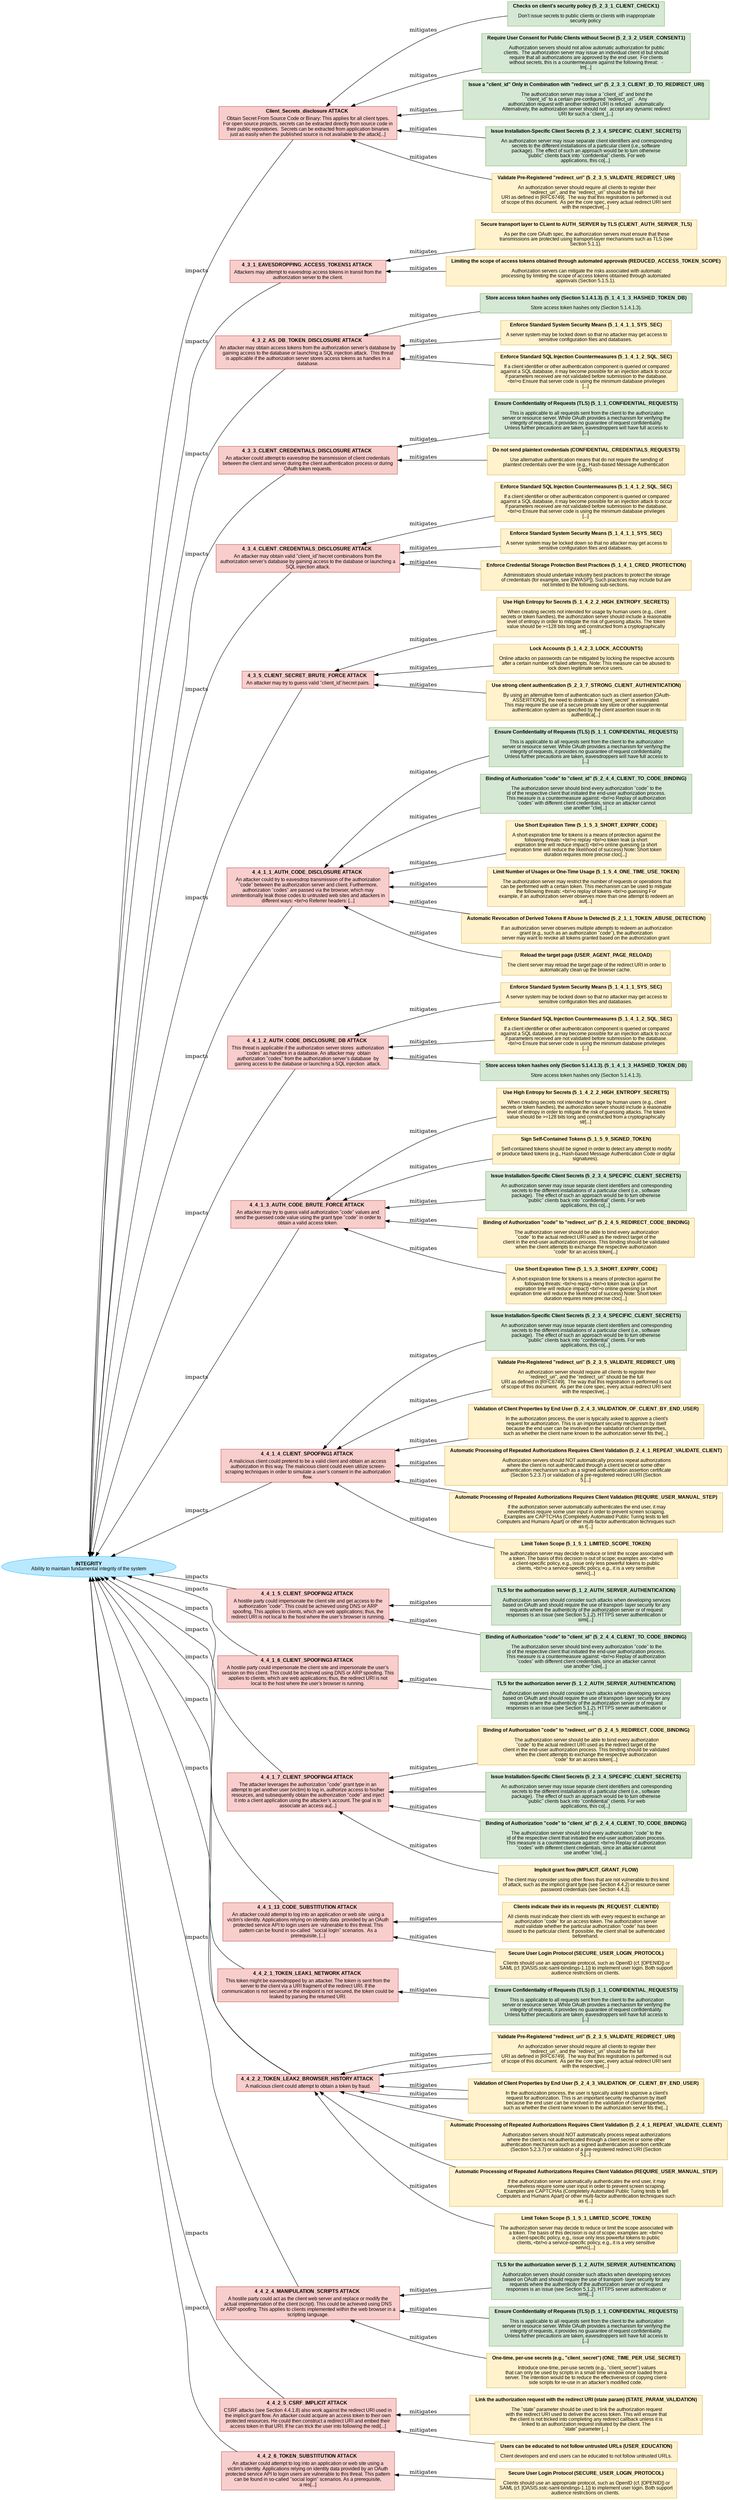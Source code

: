 







@startuml
digraph G {
rankdir="RL";
  node [shape=plaintext, fontname="Arial" fontsize="12"];
    
"INTEGRITY" [fillcolor="#bae9ff", style=filled shape=ellipse, color="#2bbcff", label="INTEGRITY", label= 
    <<table border="0" cellborder="0" cellspacing="0">
     <tr><td align="center"><b>INTEGRITY</b><br/>

Ability to maintain fundamental integrity of the system
</td></tr>
   </table>>]

               "Client_Secrets_disclosure" [ fillcolor="#F8CECC", style=filled, shape=polygon, color="#B85450"
    label= 
    <<table border="0" cellborder="0" cellspacing="0">
     <tr><td align="center"><b>Client_Secrets_disclosure ATTACK</b> <br/></td></tr>
     <tr><td align="center">

Obtain Secret From Source Code or Binary: This applies for all client types.<br/>For open source projects, secrets can be extracted directly from source code in<br/>their public repositories.  Secrets can be extracted from application binaries<br/>just as easily when the published source is not available to the attack[...]
</td></tr>
   </table>>
   ];
    

    "Client_Secrets_disclosure_countermeasure0" [ 
       fillcolor="#D5E8D4", style=filled, shape=polygon, color="#82B366", label =     
    <<table border="0" cellborder="0" cellspacing="0">
     <tr><td align="left"><b> 

Checks on client&#x27;s security policy
 (5_2_3_1_CLIENT_CHECK1) </b><br/><br/> 

Don&#x27;t issue secrets to public clients or clients with inappropriate<br/>security policy
 </td></tr>
   </table>>
   ]

    "Client_Secrets_disclosure_countermeasure0" -> "Client_Secrets_disclosure" [label = " mitigates"]

    "Client_Secrets_disclosure_countermeasure1" [ 
       fillcolor="#D5E8D4", style=filled, shape=polygon, color="#82B366", label =     
    <<table border="0" cellborder="0" cellspacing="0">
     <tr><td align="left"><b> 

Require User Consent for Public Clients without Secret
 (5_2_3_2_USER_CONSENT1) </b><br/><br/> 

Authorization servers should not allow automatic authorization for public<br/>clients.  The authorization server may issue an individual client id but should<br/>require that all authorizations are approved by the end user.  For clients<br/>without secrets, this is a countermeasure against the following threat:   -<br/>Im[...]
 </td></tr>
   </table>>
   ]

    "Client_Secrets_disclosure_countermeasure1" -> "Client_Secrets_disclosure" [label = " mitigates"]

    "Client_Secrets_disclosure_countermeasure2" [ 
       fillcolor="#D5E8D4", style=filled, shape=polygon, color="#82B366", label =     
    <<table border="0" cellborder="0" cellspacing="0">
     <tr><td align="left"><b> 

Issue a &quot;client_id&quot; Only in Combination with &quot;redirect_uri&quot;
 (5_2_3_3_CLIENT_ID_TO_REDIRECT_URI) </b><br/><br/> 

The authorization server may issue a &quot;client_id&quot; and bind the<br/>&quot;client_id&quot; to a certain pre-configured &quot;redirect_uri&quot;.  Any<br/>authorization request with another redirect URI is refused   automatically.<br/>Alternatively, the authorization server should not   accept any dynamic redirect<br/>URI for such a &quot;client_[...]
 </td></tr>
   </table>>
   ]

    "Client_Secrets_disclosure_countermeasure2" -> "Client_Secrets_disclosure" [label = " mitigates"]

    "Client_Secrets_disclosure_countermeasure3" [ 
       fillcolor="#D5E8D4", style=filled, shape=polygon, color="#82B366", label =     
    <<table border="0" cellborder="0" cellspacing="0">
     <tr><td align="left"><b> 

Issue Installation-Specific Client Secrets
 (5_2_3_4_SPECIFIC_CLIENT_SECRETS) </b><br/><br/> 

An authorization server may issue separate client identifiers and corresponding<br/>secrets to the different installations of a particular client (i.e., software<br/>package).  The effect of such an approach would be to turn otherwise<br/>&quot;public&quot; clients back into &quot;confidential&quot; clients. For web<br/>applications, this co[...]
 </td></tr>
   </table>>
   ]

    "Client_Secrets_disclosure_countermeasure3" -> "Client_Secrets_disclosure" [label = " mitigates"]

    "Client_Secrets_disclosure_countermeasure4" [ 
       fillcolor="#FFF2CC", style=filled, shape=polygon, color="#D6B656", label =     
    <<table border="0" cellborder="0" cellspacing="0">
     <tr><td align="left"><b> 

Validate Pre-Registered &quot;redirect_uri&quot;
 (5_2_3_5_VALIDATE_REDIRECT_URI) </b><br/><br/> 

An authorization server should require all clients to register their<br/>&quot;redirect_uri&quot;, and the &quot;redirect_uri&quot; should be the full<br/>URI as defined in [RFC6749].  The way that this registration is performed is out<br/>of scope of this document.  As per the core spec, every actual redirect URI sent<br/>with the respective[...]
 </td></tr>
   </table>>
   ]

    "Client_Secrets_disclosure_countermeasure4" -> "Client_Secrets_disclosure" [label = " mitigates"]



               "Client_Secrets_disclosure" -> "INTEGRITY" [label = " impacts"]
               "4_3_1_EAVESDROPPING_ACCESS_TOKENS1" [ fillcolor="#F8CECC", style=filled, shape=polygon, color="#B85450"
    label= 
    <<table border="0" cellborder="0" cellspacing="0">
     <tr><td align="center"><b>4_3_1_EAVESDROPPING_ACCESS_TOKENS1 ATTACK</b> <br/></td></tr>
     <tr><td align="center">

Attackers may attempt to eavesdrop access tokens in transit from the<br/>authorization server to the client.
</td></tr>
   </table>>
   ];
    

    "4_3_1_EAVESDROPPING_ACCESS_TOKENS1_countermeasure0" [ 
       fillcolor="#FFF2CC", style=filled, shape=polygon, color="#D6B656", label =     
    <<table border="0" cellborder="0" cellspacing="0">
     <tr><td align="left"><b> 

Secure transport layer to CLient to AUTH_SERVER by TLS
 (CLIENT_AUTH_SERVER_TLS) </b><br/><br/> 

As per the core OAuth spec, the authorization servers must ensure that these<br/>transmissions are protected using transport-layer mechanisms such as TLS (see<br/>Section 5.1.1).
 </td></tr>
   </table>>
   ]

    "4_3_1_EAVESDROPPING_ACCESS_TOKENS1_countermeasure0" -> "4_3_1_EAVESDROPPING_ACCESS_TOKENS1" [label = " mitigates"]

    "4_3_1_EAVESDROPPING_ACCESS_TOKENS1_countermeasure1" [ 
       fillcolor="#FFF2CC", style=filled, shape=polygon, color="#D6B656", label =     
    <<table border="0" cellborder="0" cellspacing="0">
     <tr><td align="left"><b> 

Limiting the scope of access tokens obtained through automated approvals
 (REDUCED_ACCESS_TOKEN_SCOPE) </b><br/><br/> 

Authorization servers can mitigate the risks associated with automatic<br/>processing by limiting the scope of access tokens obtained through automated<br/>approvals (Section 5.1.5.1).
 </td></tr>
   </table>>
   ]

    "4_3_1_EAVESDROPPING_ACCESS_TOKENS1_countermeasure1" -> "4_3_1_EAVESDROPPING_ACCESS_TOKENS1" [label = " mitigates"]



               "4_3_1_EAVESDROPPING_ACCESS_TOKENS1" -> "INTEGRITY" [label = " impacts"]
               "4_3_2_AS_DB_TOKEN_DISCLOSURE" [ fillcolor="#F8CECC", style=filled, shape=polygon, color="#B85450"
    label= 
    <<table border="0" cellborder="0" cellspacing="0">
     <tr><td align="center"><b>4_3_2_AS_DB_TOKEN_DISCLOSURE ATTACK</b> <br/></td></tr>
     <tr><td align="center">

An attacker may obtain access tokens from the authorization server’s database by<br/>gaining access to the database or launching a SQL injection attack.  This threat<br/>is applicable if the authorization server stores access tokens as handles in a<br/>database.
</td></tr>
   </table>>
   ];
    

    "4_3_2_AS_DB_TOKEN_DISCLOSURE_countermeasure0" [ 
       fillcolor="#D5E8D4", style=filled, shape=polygon, color="#82B366", label =     
    <<table border="0" cellborder="0" cellspacing="0">
     <tr><td align="left"><b> 

Store access token hashes only (Section 5.1.4.1.3).
 (5_1_4_1_3_HASHED_TOKEN_DB) </b><br/><br/> 

Store access token hashes only (Section 5.1.4.1.3).
 </td></tr>
   </table>>
   ]

    "4_3_2_AS_DB_TOKEN_DISCLOSURE_countermeasure0" -> "4_3_2_AS_DB_TOKEN_DISCLOSURE" [label = " mitigates"]

    "4_3_2_AS_DB_TOKEN_DISCLOSURE_countermeasure1" [ 
       fillcolor="#FFF2CC", style=filled, shape=polygon, color="#D6B656", label =     
    <<table border="0" cellborder="0" cellspacing="0">
     <tr><td align="left"><b> 

Enforce Standard System Security Means
 (5_1_4_1_1_SYS_SEC) </b><br/><br/> 

A server system may be locked down so that no attacker may get access to<br/>sensitive configuration files and databases.
 </td></tr>
   </table>>
   ]

    "4_3_2_AS_DB_TOKEN_DISCLOSURE_countermeasure1" -> "4_3_2_AS_DB_TOKEN_DISCLOSURE" [label = " mitigates"]

    "4_3_2_AS_DB_TOKEN_DISCLOSURE_countermeasure2" [ 
       fillcolor="#FFF2CC", style=filled, shape=polygon, color="#D6B656", label =     
    <<table border="0" cellborder="0" cellspacing="0">
     <tr><td align="left"><b> 

Enforce Standard SQL Injection Countermeasures
 (5_1_4_1_2_SQL_SEC) </b><br/><br/> 

If a client identifier or other authentication component is queried or compared<br/>against a SQL database, it may become possible for an injection attack to occur<br/>if parameters received are not validated before submission to the database.<br/>&lt;br/&gt;o Ensure that server code is using the minimum database privileges<br/>[...]
 </td></tr>
   </table>>
   ]

    "4_3_2_AS_DB_TOKEN_DISCLOSURE_countermeasure2" -> "4_3_2_AS_DB_TOKEN_DISCLOSURE" [label = " mitigates"]



               "4_3_2_AS_DB_TOKEN_DISCLOSURE" -> "INTEGRITY" [label = " impacts"]
               "4_3_3_CLIENT_CREDENTIALS_DISCLOSURE" [ fillcolor="#F8CECC", style=filled, shape=polygon, color="#B85450"
    label= 
    <<table border="0" cellborder="0" cellspacing="0">
     <tr><td align="center"><b>4_3_3_CLIENT_CREDENTIALS_DISCLOSURE ATTACK</b> <br/></td></tr>
     <tr><td align="center">

An attacker could attempt to eavesdrop the transmission of client credentials<br/>between the client and server during the client authentication process or during<br/>OAuth token requests.
</td></tr>
   </table>>
   ];
    

    "4_3_3_CLIENT_CREDENTIALS_DISCLOSURE_countermeasure0" [ 
       fillcolor="#D5E8D4", style=filled, shape=polygon, color="#82B366", label =     
    <<table border="0" cellborder="0" cellspacing="0">
     <tr><td align="left"><b> 

Ensure Confidentiality of Requests (TLS)
 (5_1_1_CONFIDENTIAL_REQUESTS) </b><br/><br/> 

This is applicable to all requests sent from the client to the authorization<br/>server or resource server. While OAuth provides a mechanism for verifying the<br/>integrity of requests, it provides no guarantee of request confidentiality.<br/>Unless further precautions are taken, eavesdroppers will have full access to<br/>[...]
 </td></tr>
   </table>>
   ]

    "4_3_3_CLIENT_CREDENTIALS_DISCLOSURE_countermeasure0" -> "4_3_3_CLIENT_CREDENTIALS_DISCLOSURE" [label = " mitigates"]

    "4_3_3_CLIENT_CREDENTIALS_DISCLOSURE_countermeasure1" [ 
       fillcolor="#FFF2CC", style=filled, shape=polygon, color="#D6B656", label =     
    <<table border="0" cellborder="0" cellspacing="0">
     <tr><td align="left"><b> 

Do not send plaintext credentials
 (CONFIDENTIAL_CREDENTIALS_REQUESTS) </b><br/><br/> 

Use alternative authentication means that do not require the sending of<br/>plaintext credentials over the wire (e.g., Hash-based Message Authentication<br/>Code).
 </td></tr>
   </table>>
   ]

    "4_3_3_CLIENT_CREDENTIALS_DISCLOSURE_countermeasure1" -> "4_3_3_CLIENT_CREDENTIALS_DISCLOSURE" [label = " mitigates"]



               "4_3_3_CLIENT_CREDENTIALS_DISCLOSURE" -> "INTEGRITY" [label = " impacts"]
               "4_3_4_CLIENT_CREDENTIALS_DISCLOSURE" [ fillcolor="#F8CECC", style=filled, shape=polygon, color="#B85450"
    label= 
    <<table border="0" cellborder="0" cellspacing="0">
     <tr><td align="center"><b>4_3_4_CLIENT_CREDENTIALS_DISCLOSURE ATTACK</b> <br/></td></tr>
     <tr><td align="center">

An attacker may obtain valid &quot;client_id&quot;/secret combinations from the<br/>authorization server’s database by gaining access to the database or launching a<br/>SQL injection attack.
</td></tr>
   </table>>
   ];
    

    "4_3_4_CLIENT_CREDENTIALS_DISCLOSURE_countermeasure0" [ 
       fillcolor="#FFF2CC", style=filled, shape=polygon, color="#D6B656", label =     
    <<table border="0" cellborder="0" cellspacing="0">
     <tr><td align="left"><b> 

Enforce Standard SQL Injection Countermeasures
 (5_1_4_1_2_SQL_SEC) </b><br/><br/> 

If a client identifier or other authentication component is queried or compared<br/>against a SQL database, it may become possible for an injection attack to occur<br/>if parameters received are not validated before submission to the database.<br/>&lt;br/&gt;o Ensure that server code is using the minimum database privileges<br/>[...]
 </td></tr>
   </table>>
   ]

    "4_3_4_CLIENT_CREDENTIALS_DISCLOSURE_countermeasure0" -> "4_3_4_CLIENT_CREDENTIALS_DISCLOSURE" [label = " mitigates"]

    "4_3_4_CLIENT_CREDENTIALS_DISCLOSURE_countermeasure1" [ 
       fillcolor="#FFF2CC", style=filled, shape=polygon, color="#D6B656", label =     
    <<table border="0" cellborder="0" cellspacing="0">
     <tr><td align="left"><b> 

Enforce Standard System Security Means
 (5_1_4_1_1_SYS_SEC) </b><br/><br/> 

A server system may be locked down so that no attacker may get access to<br/>sensitive configuration files and databases.
 </td></tr>
   </table>>
   ]

    "4_3_4_CLIENT_CREDENTIALS_DISCLOSURE_countermeasure1" -> "4_3_4_CLIENT_CREDENTIALS_DISCLOSURE" [label = " mitigates"]

    "4_3_4_CLIENT_CREDENTIALS_DISCLOSURE_countermeasure2" [ 
       fillcolor="#FFF2CC", style=filled, shape=polygon, color="#D6B656", label =     
    <<table border="0" cellborder="0" cellspacing="0">
     <tr><td align="left"><b> 

Enforce Credential Storage Protection Best Practices
 (5_1_4_1_CRED_PROTECTION) </b><br/><br/> 

Administrators should undertake industry best practices to protect the storage<br/>of credentials (for example, see [OWASP]). Such practices may include but are<br/>not limited to the following sub-sections.
 </td></tr>
   </table>>
   ]

    "4_3_4_CLIENT_CREDENTIALS_DISCLOSURE_countermeasure2" -> "4_3_4_CLIENT_CREDENTIALS_DISCLOSURE" [label = " mitigates"]



               "4_3_4_CLIENT_CREDENTIALS_DISCLOSURE" -> "INTEGRITY" [label = " impacts"]
               "4_3_5_CLIENT_SECRET_BRUTE_FORCE" [ fillcolor="#F8CECC", style=filled, shape=polygon, color="#B85450"
    label= 
    <<table border="0" cellborder="0" cellspacing="0">
     <tr><td align="center"><b>4_3_5_CLIENT_SECRET_BRUTE_FORCE ATTACK</b> <br/></td></tr>
     <tr><td align="center">

An attacker may try to guess valid &quot;client_id&quot;/secret pairs.
</td></tr>
   </table>>
   ];
    

    "4_3_5_CLIENT_SECRET_BRUTE_FORCE_countermeasure0" [ 
       fillcolor="#FFF2CC", style=filled, shape=polygon, color="#D6B656", label =     
    <<table border="0" cellborder="0" cellspacing="0">
     <tr><td align="left"><b> 

Use High Entropy for Secrets
 (5_1_4_2_2_HIGH_ENTROPY_SECRETS) </b><br/><br/> 

When creating secrets not intended for usage by human users (e.g., client<br/>secrets or token handles), the authorization server should include a reasonable<br/>level of entropy in order to mitigate the risk of guessing attacks. The token<br/>value should be &gt;=128 bits long and constructed from a cryptographically<br/>str[...]
 </td></tr>
   </table>>
   ]

    "4_3_5_CLIENT_SECRET_BRUTE_FORCE_countermeasure0" -> "4_3_5_CLIENT_SECRET_BRUTE_FORCE" [label = " mitigates"]

    "4_3_5_CLIENT_SECRET_BRUTE_FORCE_countermeasure1" [ 
       fillcolor="#FFF2CC", style=filled, shape=polygon, color="#D6B656", label =     
    <<table border="0" cellborder="0" cellspacing="0">
     <tr><td align="left"><b> 

Lock Accounts
 (5_1_4_2_3_LOCK_ACCOUNTS) </b><br/><br/> 

Online attacks on passwords can be mitigated by locking the respective accounts<br/>after a certain number of failed attempts. Note: This measure can be abused to<br/>lock down legitimate service users.
 </td></tr>
   </table>>
   ]

    "4_3_5_CLIENT_SECRET_BRUTE_FORCE_countermeasure1" -> "4_3_5_CLIENT_SECRET_BRUTE_FORCE" [label = " mitigates"]

    "4_3_5_CLIENT_SECRET_BRUTE_FORCE_countermeasure2" [ 
       fillcolor="#FFF2CC", style=filled, shape=polygon, color="#D6B656", label =     
    <<table border="0" cellborder="0" cellspacing="0">
     <tr><td align="left"><b> 

Use strong client authentication
 (5_2_3_7_STRONG_CLIENT_AUTHENTICATION) </b><br/><br/> 

By using an alternative form of authentication such as client assertion [OAuth-<br/>ASSERTIONS], the need to distribute a &quot;client_secret&quot; is eliminated.<br/>This may require the use of a secure private key store or other supplemental<br/>authentication system as specified by the client assertion issuer in its<br/>authentica[...]
 </td></tr>
   </table>>
   ]

    "4_3_5_CLIENT_SECRET_BRUTE_FORCE_countermeasure2" -> "4_3_5_CLIENT_SECRET_BRUTE_FORCE" [label = " mitigates"]



               "4_3_5_CLIENT_SECRET_BRUTE_FORCE" -> "INTEGRITY" [label = " impacts"]
               "4_4_1_1_AUTH_CODE_DISCLOSURE" [ fillcolor="#F8CECC", style=filled, shape=polygon, color="#B85450"
    label= 
    <<table border="0" cellborder="0" cellspacing="0">
     <tr><td align="center"><b>4_4_1_1_AUTH_CODE_DISCLOSURE ATTACK</b> <br/></td></tr>
     <tr><td align="center">

An attacker could try to eavesdrop transmission of the authorization<br/>&quot;code&quot; between the authorization server and client. Furthermore,<br/>authorization &quot;codes&quot; are passed via the browser, which may<br/>unintentionally leak those codes to untrusted web sites and attackers in<br/>different ways: &lt;br/&gt;o Referrer headers: [...]
</td></tr>
   </table>>
   ];
    

    "4_4_1_1_AUTH_CODE_DISCLOSURE_countermeasure0" [ 
       fillcolor="#D5E8D4", style=filled, shape=polygon, color="#82B366", label =     
    <<table border="0" cellborder="0" cellspacing="0">
     <tr><td align="left"><b> 

Ensure Confidentiality of Requests (TLS)
 (5_1_1_CONFIDENTIAL_REQUESTS) </b><br/><br/> 

This is applicable to all requests sent from the client to the authorization<br/>server or resource server. While OAuth provides a mechanism for verifying the<br/>integrity of requests, it provides no guarantee of request confidentiality.<br/>Unless further precautions are taken, eavesdroppers will have full access to<br/>[...]
 </td></tr>
   </table>>
   ]

    "4_4_1_1_AUTH_CODE_DISCLOSURE_countermeasure0" -> "4_4_1_1_AUTH_CODE_DISCLOSURE" [label = " mitigates"]

    "4_4_1_1_AUTH_CODE_DISCLOSURE_countermeasure1" [ 
       fillcolor="#D5E8D4", style=filled, shape=polygon, color="#82B366", label =     
    <<table border="0" cellborder="0" cellspacing="0">
     <tr><td align="left"><b> 

Binding of Authorization &quot;code&quot; to &quot;client_id&quot;
 (5_2_4_4_CLIENT_TO_CODE_BINDING) </b><br/><br/> 

The authorization server should bind every authorization &quot;code&quot; to the<br/>id of the respective client that initiated the end-user authorization process.<br/>This measure is a countermeasure against: &lt;br/&gt;o Replay of authorization<br/>&quot;codes&quot; with different client credentials, since an attacker cannot<br/>use another &quot;clie[...]
 </td></tr>
   </table>>
   ]

    "4_4_1_1_AUTH_CODE_DISCLOSURE_countermeasure1" -> "4_4_1_1_AUTH_CODE_DISCLOSURE" [label = " mitigates"]

    "4_4_1_1_AUTH_CODE_DISCLOSURE_countermeasure2" [ 
       fillcolor="#FFF2CC", style=filled, shape=polygon, color="#D6B656", label =     
    <<table border="0" cellborder="0" cellspacing="0">
     <tr><td align="left"><b> 

Use Short Expiration Time
 (5_1_5_3_SHORT_EXPIRY_CODE) </b><br/><br/> 

A short expiration time for tokens is a means of protection against the<br/>following threats: &lt;br/&gt;o replay &lt;br/&gt;o token leak (a short<br/>expiration time will reduce impact) &lt;br/&gt;o online guessing (a short<br/>expiration time will reduce the likelihood of success) Note: Short token<br/>duration requires more precise cloc[...]
 </td></tr>
   </table>>
   ]

    "4_4_1_1_AUTH_CODE_DISCLOSURE_countermeasure2" -> "4_4_1_1_AUTH_CODE_DISCLOSURE" [label = " mitigates"]

    "4_4_1_1_AUTH_CODE_DISCLOSURE_countermeasure3" [ 
       fillcolor="#FFF2CC", style=filled, shape=polygon, color="#D6B656", label =     
    <<table border="0" cellborder="0" cellspacing="0">
     <tr><td align="left"><b> 

Limit Number of Usages or One-Time Usage
 (5_1_5_4_ONE_TIME_USE_TOKEN) </b><br/><br/> 

The authorization server may restrict the number of requests or operations that<br/>can be performed with a certain token. This mechanism can be used to mitigate<br/>the following threats: &lt;br/&gt;o replay of tokens &lt;br/&gt;o guessing For<br/>example, if an authorization server observes more than one attempt to redeem an<br/>aut[...]
 </td></tr>
   </table>>
   ]

    "4_4_1_1_AUTH_CODE_DISCLOSURE_countermeasure3" -> "4_4_1_1_AUTH_CODE_DISCLOSURE" [label = " mitigates"]

    "4_4_1_1_AUTH_CODE_DISCLOSURE_countermeasure4" [ 
       fillcolor="#FFF2CC", style=filled, shape=polygon, color="#D6B656", label =     
    <<table border="0" cellborder="0" cellspacing="0">
     <tr><td align="left"><b> 

Automatic Revocation of Derived Tokens If Abuse Is Detected
 (5_2_1_1_TOKEN_ABUSE_DETECTION) </b><br/><br/> 

If an authorization server observes multiple attempts to redeem an authorization<br/>grant (e.g., such as an authorization &quot;code&quot;), the authorization<br/>server may want to revoke all tokens granted based on the authorization grant
 </td></tr>
   </table>>
   ]

    "4_4_1_1_AUTH_CODE_DISCLOSURE_countermeasure4" -> "4_4_1_1_AUTH_CODE_DISCLOSURE" [label = " mitigates"]

    "4_4_1_1_AUTH_CODE_DISCLOSURE_countermeasure5" [ 
       fillcolor="#FFF2CC", style=filled, shape=polygon, color="#D6B656", label =     
    <<table border="0" cellborder="0" cellspacing="0">
     <tr><td align="left"><b> 

Reload the target page
 (USER_AGENT_PAGE_RELOAD) </b><br/><br/> 

The client server may reload the target page of the redirect URI in order to<br/>automatically clean up the browser cache.
 </td></tr>
   </table>>
   ]

    "4_4_1_1_AUTH_CODE_DISCLOSURE_countermeasure5" -> "4_4_1_1_AUTH_CODE_DISCLOSURE" [label = " mitigates"]



               "4_4_1_1_AUTH_CODE_DISCLOSURE" -> "INTEGRITY" [label = " impacts"]
               "4_4_1_2_AUTH_CODE_DISCLOSURE_DB" [ fillcolor="#F8CECC", style=filled, shape=polygon, color="#B85450"
    label= 
    <<table border="0" cellborder="0" cellspacing="0">
     <tr><td align="center"><b>4_4_1_2_AUTH_CODE_DISCLOSURE_DB ATTACK</b> <br/></td></tr>
     <tr><td align="center">

This threat is applicable if the authorization server stores  authorization<br/>&quot;codes&quot; as handles in a database. An attacker may  obtain<br/>authorization &quot;codes&quot; from the authorization server’s database  by<br/>gaining access to the database or launching a SQL injection  attack.
</td></tr>
   </table>>
   ];
    

    "4_4_1_2_AUTH_CODE_DISCLOSURE_DB_countermeasure0" [ 
       fillcolor="#FFF2CC", style=filled, shape=polygon, color="#D6B656", label =     
    <<table border="0" cellborder="0" cellspacing="0">
     <tr><td align="left"><b> 

Enforce Standard System Security Means
 (5_1_4_1_1_SYS_SEC) </b><br/><br/> 

A server system may be locked down so that no attacker may get access to<br/>sensitive configuration files and databases.
 </td></tr>
   </table>>
   ]

    "4_4_1_2_AUTH_CODE_DISCLOSURE_DB_countermeasure0" -> "4_4_1_2_AUTH_CODE_DISCLOSURE_DB" [label = " mitigates"]

    "4_4_1_2_AUTH_CODE_DISCLOSURE_DB_countermeasure1" [ 
       fillcolor="#FFF2CC", style=filled, shape=polygon, color="#D6B656", label =     
    <<table border="0" cellborder="0" cellspacing="0">
     <tr><td align="left"><b> 

Enforce Standard SQL Injection Countermeasures
 (5_1_4_1_2_SQL_SEC) </b><br/><br/> 

If a client identifier or other authentication component is queried or compared<br/>against a SQL database, it may become possible for an injection attack to occur<br/>if parameters received are not validated before submission to the database.<br/>&lt;br/&gt;o Ensure that server code is using the minimum database privileges<br/>[...]
 </td></tr>
   </table>>
   ]

    "4_4_1_2_AUTH_CODE_DISCLOSURE_DB_countermeasure1" -> "4_4_1_2_AUTH_CODE_DISCLOSURE_DB" [label = " mitigates"]

    "4_4_1_2_AUTH_CODE_DISCLOSURE_DB_countermeasure2" [ 
       fillcolor="#D5E8D4", style=filled, shape=polygon, color="#82B366", label =     
    <<table border="0" cellborder="0" cellspacing="0">
     <tr><td align="left"><b> 

Store access token hashes only (Section 5.1.4.1.3).
 (5_1_4_1_3_HASHED_TOKEN_DB) </b><br/><br/> 

Store access token hashes only (Section 5.1.4.1.3).
 </td></tr>
   </table>>
   ]

    "4_4_1_2_AUTH_CODE_DISCLOSURE_DB_countermeasure2" -> "4_4_1_2_AUTH_CODE_DISCLOSURE_DB" [label = " mitigates"]



               "4_4_1_2_AUTH_CODE_DISCLOSURE_DB" -> "INTEGRITY" [label = " impacts"]
               "4_4_1_3_AUTH_CODE_BRUTE_FORCE" [ fillcolor="#F8CECC", style=filled, shape=polygon, color="#B85450"
    label= 
    <<table border="0" cellborder="0" cellspacing="0">
     <tr><td align="center"><b>4_4_1_3_AUTH_CODE_BRUTE_FORCE ATTACK</b> <br/></td></tr>
     <tr><td align="center">

An attacker may try to guess valid authorization &quot;code&quot; values and<br/>send the guessed code value using the grant type &quot;code&quot; in order to<br/>obtain a valid access token.
</td></tr>
   </table>>
   ];
    

    "4_4_1_3_AUTH_CODE_BRUTE_FORCE_countermeasure0" [ 
       fillcolor="#FFF2CC", style=filled, shape=polygon, color="#D6B656", label =     
    <<table border="0" cellborder="0" cellspacing="0">
     <tr><td align="left"><b> 

Use High Entropy for Secrets
 (5_1_4_2_2_HIGH_ENTROPY_SECRETS) </b><br/><br/> 

When creating secrets not intended for usage by human users (e.g., client<br/>secrets or token handles), the authorization server should include a reasonable<br/>level of entropy in order to mitigate the risk of guessing attacks. The token<br/>value should be &gt;=128 bits long and constructed from a cryptographically<br/>str[...]
 </td></tr>
   </table>>
   ]

    "4_4_1_3_AUTH_CODE_BRUTE_FORCE_countermeasure0" -> "4_4_1_3_AUTH_CODE_BRUTE_FORCE" [label = " mitigates"]

    "4_4_1_3_AUTH_CODE_BRUTE_FORCE_countermeasure1" [ 
       fillcolor="#FFF2CC", style=filled, shape=polygon, color="#D6B656", label =     
    <<table border="0" cellborder="0" cellspacing="0">
     <tr><td align="left"><b> 

Sign Self-Contained Tokens
 (5_1_5_9_SIGNED_TOKEN) </b><br/><br/> 

Self-contained tokens should be signed in order to detect any attempt to modify<br/>or produce faked tokens (e.g., Hash-based Message Authentication Code or digital<br/>signatures).
 </td></tr>
   </table>>
   ]

    "4_4_1_3_AUTH_CODE_BRUTE_FORCE_countermeasure1" -> "4_4_1_3_AUTH_CODE_BRUTE_FORCE" [label = " mitigates"]

    "4_4_1_3_AUTH_CODE_BRUTE_FORCE_countermeasure2" [ 
       fillcolor="#D5E8D4", style=filled, shape=polygon, color="#82B366", label =     
    <<table border="0" cellborder="0" cellspacing="0">
     <tr><td align="left"><b> 

Issue Installation-Specific Client Secrets
 (5_2_3_4_SPECIFIC_CLIENT_SECRETS) </b><br/><br/> 

An authorization server may issue separate client identifiers and corresponding<br/>secrets to the different installations of a particular client (i.e., software<br/>package).  The effect of such an approach would be to turn otherwise<br/>&quot;public&quot; clients back into &quot;confidential&quot; clients. For web<br/>applications, this co[...]
 </td></tr>
   </table>>
   ]

    "4_4_1_3_AUTH_CODE_BRUTE_FORCE_countermeasure2" -> "4_4_1_3_AUTH_CODE_BRUTE_FORCE" [label = " mitigates"]

    "4_4_1_3_AUTH_CODE_BRUTE_FORCE_countermeasure3" [ 
       fillcolor="#FFF2CC", style=filled, shape=polygon, color="#D6B656", label =     
    <<table border="0" cellborder="0" cellspacing="0">
     <tr><td align="left"><b> 

Binding of Authorization &quot;code&quot; to &quot;redirect_uri&quot;
 (5_2_4_5_REDIRECT_CODE_BINDING) </b><br/><br/> 

The authorization server should be able to bind every authorization<br/>&quot;code&quot; to the actual redirect URI used as the redirect target of the<br/>client in the end-user authorization process. This binding should be validated<br/>when the client attempts to exchange the respective authorization<br/>&quot;code&quot; for an access token[...]
 </td></tr>
   </table>>
   ]

    "4_4_1_3_AUTH_CODE_BRUTE_FORCE_countermeasure3" -> "4_4_1_3_AUTH_CODE_BRUTE_FORCE" [label = " mitigates"]

    "4_4_1_3_AUTH_CODE_BRUTE_FORCE_countermeasure4" [ 
       fillcolor="#FFF2CC", style=filled, shape=polygon, color="#D6B656", label =     
    <<table border="0" cellborder="0" cellspacing="0">
     <tr><td align="left"><b> 

Use Short Expiration Time
 (5_1_5_3_SHORT_EXPIRY_CODE) </b><br/><br/> 

A short expiration time for tokens is a means of protection against the<br/>following threats: &lt;br/&gt;o replay &lt;br/&gt;o token leak (a short<br/>expiration time will reduce impact) &lt;br/&gt;o online guessing (a short<br/>expiration time will reduce the likelihood of success) Note: Short token<br/>duration requires more precise cloc[...]
 </td></tr>
   </table>>
   ]

    "4_4_1_3_AUTH_CODE_BRUTE_FORCE_countermeasure4" -> "4_4_1_3_AUTH_CODE_BRUTE_FORCE" [label = " mitigates"]



               "4_4_1_3_AUTH_CODE_BRUTE_FORCE" -> "INTEGRITY" [label = " impacts"]
               "4_4_1_4_CLIENT_SPOOFING1" [ fillcolor="#F8CECC", style=filled, shape=polygon, color="#B85450"
    label= 
    <<table border="0" cellborder="0" cellspacing="0">
     <tr><td align="center"><b>4_4_1_4_CLIENT_SPOOFING1 ATTACK</b> <br/></td></tr>
     <tr><td align="center">

A malicious client could pretend to be a valid client and obtain an access<br/>authorization in this way. The malicious client could even utilize screen-<br/>scraping techniques in order to simulate a user’s consent in the authorization<br/>flow.
</td></tr>
   </table>>
   ];
    

    "4_4_1_4_CLIENT_SPOOFING1_countermeasure0" [ 
       fillcolor="#D5E8D4", style=filled, shape=polygon, color="#82B366", label =     
    <<table border="0" cellborder="0" cellspacing="0">
     <tr><td align="left"><b> 

Issue Installation-Specific Client Secrets
 (5_2_3_4_SPECIFIC_CLIENT_SECRETS) </b><br/><br/> 

An authorization server may issue separate client identifiers and corresponding<br/>secrets to the different installations of a particular client (i.e., software<br/>package).  The effect of such an approach would be to turn otherwise<br/>&quot;public&quot; clients back into &quot;confidential&quot; clients. For web<br/>applications, this co[...]
 </td></tr>
   </table>>
   ]

    "4_4_1_4_CLIENT_SPOOFING1_countermeasure0" -> "4_4_1_4_CLIENT_SPOOFING1" [label = " mitigates"]

    "4_4_1_4_CLIENT_SPOOFING1_countermeasure1" [ 
       fillcolor="#FFF2CC", style=filled, shape=polygon, color="#D6B656", label =     
    <<table border="0" cellborder="0" cellspacing="0">
     <tr><td align="left"><b> 

Validate Pre-Registered &quot;redirect_uri&quot;
 (5_2_3_5_VALIDATE_REDIRECT_URI) </b><br/><br/> 

An authorization server should require all clients to register their<br/>&quot;redirect_uri&quot;, and the &quot;redirect_uri&quot; should be the full<br/>URI as defined in [RFC6749].  The way that this registration is performed is out<br/>of scope of this document.  As per the core spec, every actual redirect URI sent<br/>with the respective[...]
 </td></tr>
   </table>>
   ]

    "4_4_1_4_CLIENT_SPOOFING1_countermeasure1" -> "4_4_1_4_CLIENT_SPOOFING1" [label = " mitigates"]

    "4_4_1_4_CLIENT_SPOOFING1_countermeasure2" [ 
       fillcolor="#FFF2CC", style=filled, shape=polygon, color="#D6B656", label =     
    <<table border="0" cellborder="0" cellspacing="0">
     <tr><td align="left"><b> 

Validation of Client Properties by End User
 (5_2_4_3_VALIDATION_OF_CLIENT_BY_END_USER) </b><br/><br/> 

In the authorization process, the user is typically asked to approve a client’s<br/>request for authorization. This is an important security mechanism by itself<br/>because the end user can be involved in the validation of client properties,<br/>such as whether the client name known to the authorization server fits the[...]
 </td></tr>
   </table>>
   ]

    "4_4_1_4_CLIENT_SPOOFING1_countermeasure2" -> "4_4_1_4_CLIENT_SPOOFING1" [label = " mitigates"]

    "4_4_1_4_CLIENT_SPOOFING1_countermeasure3" [ 
       fillcolor="#FFF2CC", style=filled, shape=polygon, color="#D6B656", label =     
    <<table border="0" cellborder="0" cellspacing="0">
     <tr><td align="left"><b> 

Automatic Processing of Repeated Authorizations Requires Client Validation
 (5_2_4_1_REPEAT_VALIDATE_CLIENT) </b><br/><br/> 

Authorization servers should NOT automatically process repeat authorizations<br/>where the client is not authenticated through a client secret or some other<br/>authentication mechanism such as a signed authentication assertion certificate<br/>(Section 5.2.3.7) or validation of a pre-registered redirect URI (Section<br/>5.[...]
 </td></tr>
   </table>>
   ]

    "4_4_1_4_CLIENT_SPOOFING1_countermeasure3" -> "4_4_1_4_CLIENT_SPOOFING1" [label = " mitigates"]

    "4_4_1_4_CLIENT_SPOOFING1_countermeasure4" [ 
       fillcolor="#FFF2CC", style=filled, shape=polygon, color="#D6B656", label =     
    <<table border="0" cellborder="0" cellspacing="0">
     <tr><td align="left"><b> 

Automatic Processing of Repeated Authorizations Requires Client Validation
 (REQUIRE_USER_MANUAL_STEP) </b><br/><br/> 

If the authorization server automatically authenticates the end user, it may<br/>nevertheless require some user input in order to prevent screen scraping.<br/>Examples are CAPTCHAs (Completely Automated Public Turing tests to tell<br/>Computers and Humans Apart) or other multi-factor authentication techniques such<br/>as r[...]
 </td></tr>
   </table>>
   ]

    "4_4_1_4_CLIENT_SPOOFING1_countermeasure4" -> "4_4_1_4_CLIENT_SPOOFING1" [label = " mitigates"]

    "4_4_1_4_CLIENT_SPOOFING1_countermeasure5" [ 
       fillcolor="#FFF2CC", style=filled, shape=polygon, color="#D6B656", label =     
    <<table border="0" cellborder="0" cellspacing="0">
     <tr><td align="left"><b> 

Limit Token Scope
 (5_1_5_1_LIMITED_SCOPE_TOKEN) </b><br/><br/> 

The authorization server may decide to reduce or limit the scope associated with<br/>a token. The basis of this decision is out of scope; examples are: &lt;br/&gt;o<br/>a client-specific policy, e.g., issue only less powerful tokens to public<br/>clients, &lt;br/&gt;o a service-specific policy, e.g., it is a very sensitive<br/>servic[...]
 </td></tr>
   </table>>
   ]

    "4_4_1_4_CLIENT_SPOOFING1_countermeasure5" -> "4_4_1_4_CLIENT_SPOOFING1" [label = " mitigates"]



               "4_4_1_4_CLIENT_SPOOFING1" -> "INTEGRITY" [label = " impacts"]
               "4_4_1_5_CLIENT_SPOOFING2" [ fillcolor="#F8CECC", style=filled, shape=polygon, color="#B85450"
    label= 
    <<table border="0" cellborder="0" cellspacing="0">
     <tr><td align="center"><b>4_4_1_5_CLIENT_SPOOFING2 ATTACK</b> <br/></td></tr>
     <tr><td align="center">

A hostile party could impersonate the client site and get access to the<br/>authorization &quot;code&quot;. This could be achieved using DNS or ARP<br/>spoofing. This applies to clients, which are web applications; thus, the<br/>redirect URI is not local to the host where the user’s browser is running.
</td></tr>
   </table>>
   ];
    

    "4_4_1_5_CLIENT_SPOOFING2_countermeasure0" [ 
       fillcolor="#D5E8D4", style=filled, shape=polygon, color="#82B366", label =     
    <<table border="0" cellborder="0" cellspacing="0">
     <tr><td align="left"><b> 

TLS for the authorization server
 (5_1_2_AUTH_SERVER_AUTHENTICATION) </b><br/><br/> 

Authorization servers should consider such attacks when developing services<br/>based on OAuth and should require the use of transport- layer security for any<br/>requests where the authenticity of the authorization server or of request<br/>responses is an issue (see Section 5.1.2). HTTPS server authentication or<br/>simi[...]
 </td></tr>
   </table>>
   ]

    "4_4_1_5_CLIENT_SPOOFING2_countermeasure0" -> "4_4_1_5_CLIENT_SPOOFING2" [label = " mitigates"]

    "4_4_1_5_CLIENT_SPOOFING2_countermeasure1" [ 
       fillcolor="#D5E8D4", style=filled, shape=polygon, color="#82B366", label =     
    <<table border="0" cellborder="0" cellspacing="0">
     <tr><td align="left"><b> 

Binding of Authorization &quot;code&quot; to &quot;client_id&quot;
 (5_2_4_4_CLIENT_TO_CODE_BINDING) </b><br/><br/> 

The authorization server should bind every authorization &quot;code&quot; to the<br/>id of the respective client that initiated the end-user authorization process.<br/>This measure is a countermeasure against: &lt;br/&gt;o Replay of authorization<br/>&quot;codes&quot; with different client credentials, since an attacker cannot<br/>use another &quot;clie[...]
 </td></tr>
   </table>>
   ]

    "4_4_1_5_CLIENT_SPOOFING2_countermeasure1" -> "4_4_1_5_CLIENT_SPOOFING2" [label = " mitigates"]



               "4_4_1_5_CLIENT_SPOOFING2" -> "INTEGRITY" [label = " impacts"]
               "4_4_1_6_CLIENT_SPOOFING3" [ fillcolor="#F8CECC", style=filled, shape=polygon, color="#B85450"
    label= 
    <<table border="0" cellborder="0" cellspacing="0">
     <tr><td align="center"><b>4_4_1_6_CLIENT_SPOOFING3 ATTACK</b> <br/></td></tr>
     <tr><td align="center">

A hostile party could impersonate the client site and impersonate the user’s<br/>session on this client. This could be achieved using DNS or ARP spoofing. This<br/>applies to clients, which are web applications; thus, the redirect URI is not<br/>local to the host where the user’s browser is running.
</td></tr>
   </table>>
   ];
    

    "4_4_1_6_CLIENT_SPOOFING3_countermeasure0" [ 
       fillcolor="#D5E8D4", style=filled, shape=polygon, color="#82B366", label =     
    <<table border="0" cellborder="0" cellspacing="0">
     <tr><td align="left"><b> 

TLS for the authorization server
 (5_1_2_AUTH_SERVER_AUTHENTICATION) </b><br/><br/> 

Authorization servers should consider such attacks when developing services<br/>based on OAuth and should require the use of transport- layer security for any<br/>requests where the authenticity of the authorization server or of request<br/>responses is an issue (see Section 5.1.2). HTTPS server authentication or<br/>simi[...]
 </td></tr>
   </table>>
   ]

    "4_4_1_6_CLIENT_SPOOFING3_countermeasure0" -> "4_4_1_6_CLIENT_SPOOFING3" [label = " mitigates"]



               "4_4_1_6_CLIENT_SPOOFING3" -> "INTEGRITY" [label = " impacts"]
               "4_4_1_7_CLIENT_SPOOFING4" [ fillcolor="#F8CECC", style=filled, shape=polygon, color="#B85450"
    label= 
    <<table border="0" cellborder="0" cellspacing="0">
     <tr><td align="center"><b>4_4_1_7_CLIENT_SPOOFING4 ATTACK</b> <br/></td></tr>
     <tr><td align="center">

The attacker leverages the authorization &quot;code&quot; grant type in an<br/>attempt to get another user (victim) to log in, authorize access to his/her<br/>resources, and subsequently obtain the authorization &quot;code&quot; and inject<br/>it into a client application using the attacker’s account. The goal is to<br/>associate an access au[...]
</td></tr>
   </table>>
   ];
    

    "4_4_1_7_CLIENT_SPOOFING4_countermeasure0" [ 
       fillcolor="#FFF2CC", style=filled, shape=polygon, color="#D6B656", label =     
    <<table border="0" cellborder="0" cellspacing="0">
     <tr><td align="left"><b> 

Binding of Authorization &quot;code&quot; to &quot;redirect_uri&quot;
 (5_2_4_5_REDIRECT_CODE_BINDING) </b><br/><br/> 

The authorization server should be able to bind every authorization<br/>&quot;code&quot; to the actual redirect URI used as the redirect target of the<br/>client in the end-user authorization process. This binding should be validated<br/>when the client attempts to exchange the respective authorization<br/>&quot;code&quot; for an access token[...]
 </td></tr>
   </table>>
   ]

    "4_4_1_7_CLIENT_SPOOFING4_countermeasure0" -> "4_4_1_7_CLIENT_SPOOFING4" [label = " mitigates"]

    "4_4_1_7_CLIENT_SPOOFING4_countermeasure1" [ 
       fillcolor="#D5E8D4", style=filled, shape=polygon, color="#82B366", label =     
    <<table border="0" cellborder="0" cellspacing="0">
     <tr><td align="left"><b> 

Issue Installation-Specific Client Secrets
 (5_2_3_4_SPECIFIC_CLIENT_SECRETS) </b><br/><br/> 

An authorization server may issue separate client identifiers and corresponding<br/>secrets to the different installations of a particular client (i.e., software<br/>package).  The effect of such an approach would be to turn otherwise<br/>&quot;public&quot; clients back into &quot;confidential&quot; clients. For web<br/>applications, this co[...]
 </td></tr>
   </table>>
   ]

    "4_4_1_7_CLIENT_SPOOFING4_countermeasure1" -> "4_4_1_7_CLIENT_SPOOFING4" [label = " mitigates"]

    "4_4_1_7_CLIENT_SPOOFING4_countermeasure2" [ 
       fillcolor="#D5E8D4", style=filled, shape=polygon, color="#82B366", label =     
    <<table border="0" cellborder="0" cellspacing="0">
     <tr><td align="left"><b> 

Binding of Authorization &quot;code&quot; to &quot;client_id&quot;
 (5_2_4_4_CLIENT_TO_CODE_BINDING) </b><br/><br/> 

The authorization server should bind every authorization &quot;code&quot; to the<br/>id of the respective client that initiated the end-user authorization process.<br/>This measure is a countermeasure against: &lt;br/&gt;o Replay of authorization<br/>&quot;codes&quot; with different client credentials, since an attacker cannot<br/>use another &quot;clie[...]
 </td></tr>
   </table>>
   ]

    "4_4_1_7_CLIENT_SPOOFING4_countermeasure2" -> "4_4_1_7_CLIENT_SPOOFING4" [label = " mitigates"]

    "4_4_1_7_CLIENT_SPOOFING4_countermeasure3" [ 
       fillcolor="#FFF2CC", style=filled, shape=polygon, color="#D6B656", label =     
    <<table border="0" cellborder="0" cellspacing="0">
     <tr><td align="left"><b> 

Implicit grant flow
 (IMPLICIT_GRANT_FLOW) </b><br/><br/> 

The client may consider using other flows that are not vulnerable to this kind<br/>of attack, such as the implicit grant type (see Section 4.4.2) or resource owner<br/>password credentials (see Section 4.4.3).
 </td></tr>
   </table>>
   ]

    "4_4_1_7_CLIENT_SPOOFING4_countermeasure3" -> "4_4_1_7_CLIENT_SPOOFING4" [label = " mitigates"]



               "4_4_1_7_CLIENT_SPOOFING4" -> "INTEGRITY" [label = " impacts"]
               "4_4_1_13_CODE_SUBSTITUTION" [ fillcolor="#F8CECC", style=filled, shape=polygon, color="#B85450"
    label= 
    <<table border="0" cellborder="0" cellspacing="0">
     <tr><td align="center"><b>4_4_1_13_CODE_SUBSTITUTION ATTACK</b> <br/></td></tr>
     <tr><td align="center">

An attacker could attempt to log into an application or web site  using a<br/>victim’s identity. Applications relying on identity data  provided by an OAuth<br/>protected service API to login users are  vulnerable to this threat. This<br/>pattern can be found in so-called  &quot;social login&quot; scenarios.  As a<br/>prerequisite, [...]
</td></tr>
   </table>>
   ];
    

    "4_4_1_13_CODE_SUBSTITUTION_countermeasure0" [ 
       fillcolor="#FFF2CC", style=filled, shape=polygon, color="#D6B656", label =     
    <<table border="0" cellborder="0" cellspacing="0">
     <tr><td align="left"><b> 

Clients indicate their ids in requests
 (IN_REQUEST_CLIENTID) </b><br/><br/> 

All clients must indicate their client ids with every request to exchange an<br/>authorization &quot;code&quot; for an access token. The authorization server<br/>must validate whether the particular authorization &quot;code&quot; has been<br/>issued to the particular client. If possible, the client shall be authenticated<br/>beforehand.
 </td></tr>
   </table>>
   ]

    "4_4_1_13_CODE_SUBSTITUTION_countermeasure0" -> "4_4_1_13_CODE_SUBSTITUTION" [label = " mitigates"]

    "4_4_1_13_CODE_SUBSTITUTION_countermeasure1" [ 
       fillcolor="#FFF2CC", style=filled, shape=polygon, color="#D6B656", label =     
    <<table border="0" cellborder="0" cellspacing="0">
     <tr><td align="left"><b> 

Secure User Login Protocol
 (SECURE_USER_LOGIN_PROTOCOL) </b><br/><br/> 

Clients should use an appropriate protocol, such as OpenID (cf. [OPENID]) or<br/>SAML (cf. [OASIS.sstc-saml-bindings-1.1]) to implement user login. Both support<br/>audience restrictions on clients.
 </td></tr>
   </table>>
   ]

    "4_4_1_13_CODE_SUBSTITUTION_countermeasure1" -> "4_4_1_13_CODE_SUBSTITUTION" [label = " mitigates"]



               "4_4_1_13_CODE_SUBSTITUTION" -> "INTEGRITY" [label = " impacts"]
               "4_4_2_1_TOKEN_LEAK1_NETWORK" [ fillcolor="#F8CECC", style=filled, shape=polygon, color="#B85450"
    label= 
    <<table border="0" cellborder="0" cellspacing="0">
     <tr><td align="center"><b>4_4_2_1_TOKEN_LEAK1_NETWORK ATTACK</b> <br/></td></tr>
     <tr><td align="center">

This token might be eavesdropped by an attacker. The token is sent from the<br/>server to the client via a URI fragment of the redirect URI. If the<br/>communication is not secured or the endpoint is not secured, the token could be<br/>leaked by parsing the returned URI.
</td></tr>
   </table>>
   ];
    

    "4_4_2_1_TOKEN_LEAK1_NETWORK_countermeasure0" [ 
       fillcolor="#D5E8D4", style=filled, shape=polygon, color="#82B366", label =     
    <<table border="0" cellborder="0" cellspacing="0">
     <tr><td align="left"><b> 

Ensure Confidentiality of Requests (TLS)
 (5_1_1_CONFIDENTIAL_REQUESTS) </b><br/><br/> 

This is applicable to all requests sent from the client to the authorization<br/>server or resource server. While OAuth provides a mechanism for verifying the<br/>integrity of requests, it provides no guarantee of request confidentiality.<br/>Unless further precautions are taken, eavesdroppers will have full access to<br/>[...]
 </td></tr>
   </table>>
   ]

    "4_4_2_1_TOKEN_LEAK1_NETWORK_countermeasure0" -> "4_4_2_1_TOKEN_LEAK1_NETWORK" [label = " mitigates"]



               "4_4_2_1_TOKEN_LEAK1_NETWORK" -> "INTEGRITY" [label = " impacts"]
               "4_4_2_2_TOKEN_LEAK2_BROWSER_HISTORY" [ fillcolor="#F8CECC", style=filled, shape=polygon, color="#B85450"
    label= 
    <<table border="0" cellborder="0" cellspacing="0">
     <tr><td align="center"><b>4_4_2_2_TOKEN_LEAK2_BROWSER_HISTORY ATTACK</b> <br/></td></tr>
     <tr><td align="center">

An attacker could obtain the token from the browser’s history. Note that this<br/>means the attacker needs access to the particular device.
</td></tr>
   </table>>
   ];
    

    "4_4_2_2_TOKEN_LEAK2_BROWSER_HISTORY_countermeasure0" [ 
       fillcolor="#FFF2CC", style=filled, shape=polygon, color="#D6B656", label =     
    <<table border="0" cellborder="0" cellspacing="0">
     <tr><td align="left"><b> 

Use Short Expiration Time
 (5_1_5_3_SHORT_EXPIRY_CODE) </b><br/><br/> 

A short expiration time for tokens is a means of protection against the<br/>following threats: &lt;br/&gt;o replay &lt;br/&gt;o token leak (a short<br/>expiration time will reduce impact) &lt;br/&gt;o online guessing (a short<br/>expiration time will reduce the likelihood of success) Note: Short token<br/>duration requires more precise cloc[...]
 </td></tr>
   </table>>
   ]

    "4_4_2_2_TOKEN_LEAK2_BROWSER_HISTORY_countermeasure0" -> "4_4_2_2_TOKEN_LEAK2_BROWSER_HISTORY" [label = " mitigates"]

    "4_4_2_2_TOKEN_LEAK2_BROWSER_HISTORY_countermeasure1" [ 
       fillcolor="#FFF2CC", style=filled, shape=polygon, color="#D6B656", label =     
    <<table border="0" cellborder="0" cellspacing="0">
     <tr><td align="left"><b> 

Make responses non-cacheable.
 (NON_CACHEABLE_RESPONSES) </b><br/><br/> 

Make responses non-cacheable.
 </td></tr>
   </table>>
   ]

    "4_4_2_2_TOKEN_LEAK2_BROWSER_HISTORY_countermeasure1" -> "4_4_2_2_TOKEN_LEAK2_BROWSER_HISTORY" [label = " mitigates"]



               "4_4_2_2_TOKEN_LEAK2_BROWSER_HISTORY" -> "INTEGRITY" [label = " impacts"]
               "4_4_2_2_TOKEN_LEAK2_BROWSER_HISTORY" [ fillcolor="#F8CECC", style=filled, shape=polygon, color="#B85450"
    label= 
    <<table border="0" cellborder="0" cellspacing="0">
     <tr><td align="center"><b>4_4_2_2_TOKEN_LEAK2_BROWSER_HISTORY ATTACK</b> <br/></td></tr>
     <tr><td align="center">

A malicious client could attempt to obtain a token by fraud.
</td></tr>
   </table>>
   ];
    

    "4_4_2_2_TOKEN_LEAK2_BROWSER_HISTORY_countermeasure0" [ 
       fillcolor="#FFF2CC", style=filled, shape=polygon, color="#D6B656", label =     
    <<table border="0" cellborder="0" cellspacing="0">
     <tr><td align="left"><b> 

Validate Pre-Registered &quot;redirect_uri&quot;
 (5_2_3_5_VALIDATE_REDIRECT_URI) </b><br/><br/> 

An authorization server should require all clients to register their<br/>&quot;redirect_uri&quot;, and the &quot;redirect_uri&quot; should be the full<br/>URI as defined in [RFC6749].  The way that this registration is performed is out<br/>of scope of this document.  As per the core spec, every actual redirect URI sent<br/>with the respective[...]
 </td></tr>
   </table>>
   ]

    "4_4_2_2_TOKEN_LEAK2_BROWSER_HISTORY_countermeasure0" -> "4_4_2_2_TOKEN_LEAK2_BROWSER_HISTORY" [label = " mitigates"]

    "4_4_2_2_TOKEN_LEAK2_BROWSER_HISTORY_countermeasure1" [ 
       fillcolor="#FFF2CC", style=filled, shape=polygon, color="#D6B656", label =     
    <<table border="0" cellborder="0" cellspacing="0">
     <tr><td align="left"><b> 

Validation of Client Properties by End User
 (5_2_4_3_VALIDATION_OF_CLIENT_BY_END_USER) </b><br/><br/> 

In the authorization process, the user is typically asked to approve a client’s<br/>request for authorization. This is an important security mechanism by itself<br/>because the end user can be involved in the validation of client properties,<br/>such as whether the client name known to the authorization server fits the[...]
 </td></tr>
   </table>>
   ]

    "4_4_2_2_TOKEN_LEAK2_BROWSER_HISTORY_countermeasure1" -> "4_4_2_2_TOKEN_LEAK2_BROWSER_HISTORY" [label = " mitigates"]

    "4_4_2_2_TOKEN_LEAK2_BROWSER_HISTORY_countermeasure2" [ 
       fillcolor="#FFF2CC", style=filled, shape=polygon, color="#D6B656", label =     
    <<table border="0" cellborder="0" cellspacing="0">
     <tr><td align="left"><b> 

Automatic Processing of Repeated Authorizations Requires Client Validation
 (5_2_4_1_REPEAT_VALIDATE_CLIENT) </b><br/><br/> 

Authorization servers should NOT automatically process repeat authorizations<br/>where the client is not authenticated through a client secret or some other<br/>authentication mechanism such as a signed authentication assertion certificate<br/>(Section 5.2.3.7) or validation of a pre-registered redirect URI (Section<br/>5.[...]
 </td></tr>
   </table>>
   ]

    "4_4_2_2_TOKEN_LEAK2_BROWSER_HISTORY_countermeasure2" -> "4_4_2_2_TOKEN_LEAK2_BROWSER_HISTORY" [label = " mitigates"]

    "4_4_2_2_TOKEN_LEAK2_BROWSER_HISTORY_countermeasure3" [ 
       fillcolor="#FFF2CC", style=filled, shape=polygon, color="#D6B656", label =     
    <<table border="0" cellborder="0" cellspacing="0">
     <tr><td align="left"><b> 

Automatic Processing of Repeated Authorizations Requires Client Validation
 (REQUIRE_USER_MANUAL_STEP) </b><br/><br/> 

If the authorization server automatically authenticates the end user, it may<br/>nevertheless require some user input in order to prevent screen scraping.<br/>Examples are CAPTCHAs (Completely Automated Public Turing tests to tell<br/>Computers and Humans Apart) or other multi-factor authentication techniques such<br/>as r[...]
 </td></tr>
   </table>>
   ]

    "4_4_2_2_TOKEN_LEAK2_BROWSER_HISTORY_countermeasure3" -> "4_4_2_2_TOKEN_LEAK2_BROWSER_HISTORY" [label = " mitigates"]

    "4_4_2_2_TOKEN_LEAK2_BROWSER_HISTORY_countermeasure4" [ 
       fillcolor="#FFF2CC", style=filled, shape=polygon, color="#D6B656", label =     
    <<table border="0" cellborder="0" cellspacing="0">
     <tr><td align="left"><b> 

Limit Token Scope
 (5_1_5_1_LIMITED_SCOPE_TOKEN) </b><br/><br/> 

The authorization server may decide to reduce or limit the scope associated with<br/>a token. The basis of this decision is out of scope; examples are: &lt;br/&gt;o<br/>a client-specific policy, e.g., issue only less powerful tokens to public<br/>clients, &lt;br/&gt;o a service-specific policy, e.g., it is a very sensitive<br/>servic[...]
 </td></tr>
   </table>>
   ]

    "4_4_2_2_TOKEN_LEAK2_BROWSER_HISTORY_countermeasure4" -> "4_4_2_2_TOKEN_LEAK2_BROWSER_HISTORY" [label = " mitigates"]



               "4_4_2_2_TOKEN_LEAK2_BROWSER_HISTORY" -> "INTEGRITY" [label = " impacts"]
               "4_4_2_4_MANIPULATION_SCRIPTS" [ fillcolor="#F8CECC", style=filled, shape=polygon, color="#B85450"
    label= 
    <<table border="0" cellborder="0" cellspacing="0">
     <tr><td align="center"><b>4_4_2_4_MANIPULATION_SCRIPTS ATTACK</b> <br/></td></tr>
     <tr><td align="center">

A hostile party could act as the client web server and replace or modify the<br/>actual implementation of the client (script). This could be achieved using DNS<br/>or ARP spoofing. This applies to clients implemented within the web browser in a<br/>scripting language.
</td></tr>
   </table>>
   ];
    

    "4_4_2_4_MANIPULATION_SCRIPTS_countermeasure0" [ 
       fillcolor="#D5E8D4", style=filled, shape=polygon, color="#82B366", label =     
    <<table border="0" cellborder="0" cellspacing="0">
     <tr><td align="left"><b> 

TLS for the authorization server
 (5_1_2_AUTH_SERVER_AUTHENTICATION) </b><br/><br/> 

Authorization servers should consider such attacks when developing services<br/>based on OAuth and should require the use of transport- layer security for any<br/>requests where the authenticity of the authorization server or of request<br/>responses is an issue (see Section 5.1.2). HTTPS server authentication or<br/>simi[...]
 </td></tr>
   </table>>
   ]

    "4_4_2_4_MANIPULATION_SCRIPTS_countermeasure0" -> "4_4_2_4_MANIPULATION_SCRIPTS" [label = " mitigates"]

    "4_4_2_4_MANIPULATION_SCRIPTS_countermeasure1" [ 
       fillcolor="#D5E8D4", style=filled, shape=polygon, color="#82B366", label =     
    <<table border="0" cellborder="0" cellspacing="0">
     <tr><td align="left"><b> 

Ensure Confidentiality of Requests (TLS)
 (5_1_1_CONFIDENTIAL_REQUESTS) </b><br/><br/> 

This is applicable to all requests sent from the client to the authorization<br/>server or resource server. While OAuth provides a mechanism for verifying the<br/>integrity of requests, it provides no guarantee of request confidentiality.<br/>Unless further precautions are taken, eavesdroppers will have full access to<br/>[...]
 </td></tr>
   </table>>
   ]

    "4_4_2_4_MANIPULATION_SCRIPTS_countermeasure1" -> "4_4_2_4_MANIPULATION_SCRIPTS" [label = " mitigates"]

    "4_4_2_4_MANIPULATION_SCRIPTS_countermeasure2" [ 
       fillcolor="#FFF2CC", style=filled, shape=polygon, color="#D6B656", label =     
    <<table border="0" cellborder="0" cellspacing="0">
     <tr><td align="left"><b> 

One-time, per-use secrets (e.g., &quot;client_secret&quot;)
 (ONE_TIME_PER_USE_SECRET) </b><br/><br/> 

Introduce one-time, per-use secrets (e.g., &quot;client_secret&quot;) values<br/>that can only be used by scripts in a small time window once loaded from a<br/>server. The intention would be to reduce the effectiveness of copying client-<br/>side scripts for re-use in an attacker’s modified code.
 </td></tr>
   </table>>
   ]

    "4_4_2_4_MANIPULATION_SCRIPTS_countermeasure2" -> "4_4_2_4_MANIPULATION_SCRIPTS" [label = " mitigates"]



               "4_4_2_4_MANIPULATION_SCRIPTS" -> "INTEGRITY" [label = " impacts"]
               "4_4_2_5_CSRF_IMPLICIT" [ fillcolor="#F8CECC", style=filled, shape=polygon, color="#B85450"
    label= 
    <<table border="0" cellborder="0" cellspacing="0">
     <tr><td align="center"><b>4_4_2_5_CSRF_IMPLICIT ATTACK</b> <br/></td></tr>
     <tr><td align="center">

CSRF attacks (see Section 4.4.1.8) also work against the redirect URI used in<br/>the implicit grant flow. An attacker could acquire an access token to their own<br/>protected resources. He could then construct a redirect URI and embed their<br/>access token in that URI. If he can trick the user into following the redi[...]
</td></tr>
   </table>>
   ];
    

    "4_4_2_5_CSRF_IMPLICIT_countermeasure0" [ 
       fillcolor="#FFF2CC", style=filled, shape=polygon, color="#D6B656", label =     
    <<table border="0" cellborder="0" cellspacing="0">
     <tr><td align="left"><b> 

Link the authorization request with the redirect URI (state param)
 (STATE_PARAM_VALIDATION) </b><br/><br/> 

The &quot;state&quot; parameter should be used to link the authorization request<br/>with the redirect URI used to deliver the access token. This will ensure that<br/>the client is not tricked into completing any redirect callback unless it is<br/>linked to an authorization request initiated by the client. The<br/>&quot;state&quot; parameter [...]
 </td></tr>
   </table>>
   ]

    "4_4_2_5_CSRF_IMPLICIT_countermeasure0" -> "4_4_2_5_CSRF_IMPLICIT" [label = " mitigates"]

    "4_4_2_5_CSRF_IMPLICIT_countermeasure1" [ 
       fillcolor="#FFF2CC", style=filled, shape=polygon, color="#D6B656", label =     
    <<table border="0" cellborder="0" cellspacing="0">
     <tr><td align="left"><b> 

Users can be educated to not follow untrusted URLs
 (USER_EDUCATION) </b><br/><br/> 

Client developers and end users can be educated to not follow untrusted URLs.
 </td></tr>
   </table>>
   ]

    "4_4_2_5_CSRF_IMPLICIT_countermeasure1" -> "4_4_2_5_CSRF_IMPLICIT" [label = " mitigates"]



               "4_4_2_5_CSRF_IMPLICIT" -> "INTEGRITY" [label = " impacts"]
               "4_4_2_6_TOKEN_SUBSTITUTION" [ fillcolor="#F8CECC", style=filled, shape=polygon, color="#B85450"
    label= 
    <<table border="0" cellborder="0" cellspacing="0">
     <tr><td align="center"><b>4_4_2_6_TOKEN_SUBSTITUTION ATTACK</b> <br/></td></tr>
     <tr><td align="center">

An attacker could attempt to log into an application or web site using a<br/>victim’s identity. Applications relying on identity data provided by an OAuth<br/>protected service API to login users are vulnerable to this threat. This pattern<br/>can be found in so-called &quot;social login&quot; scenarios. As a prerequisite,<br/>a res[...]
</td></tr>
   </table>>
   ];
    

    "4_4_2_6_TOKEN_SUBSTITUTION_countermeasure0" [ 
       fillcolor="#FFF2CC", style=filled, shape=polygon, color="#D6B656", label =     
    <<table border="0" cellborder="0" cellspacing="0">
     <tr><td align="left"><b> 

Secure User Login Protocol
 (SECURE_USER_LOGIN_PROTOCOL) </b><br/><br/> 

Clients should use an appropriate protocol, such as OpenID (cf. [OPENID]) or<br/>SAML (cf. [OASIS.sstc-saml-bindings-1.1]) to implement user login. Both support<br/>audience restrictions on clients.
 </td></tr>
   </table>>
   ]

    "4_4_2_6_TOKEN_SUBSTITUTION_countermeasure0" -> "4_4_2_6_TOKEN_SUBSTITUTION" [label = " mitigates"]



               "4_4_2_6_TOKEN_SUBSTITUTION" -> "INTEGRITY" [label = " impacts"]





}

@enduml